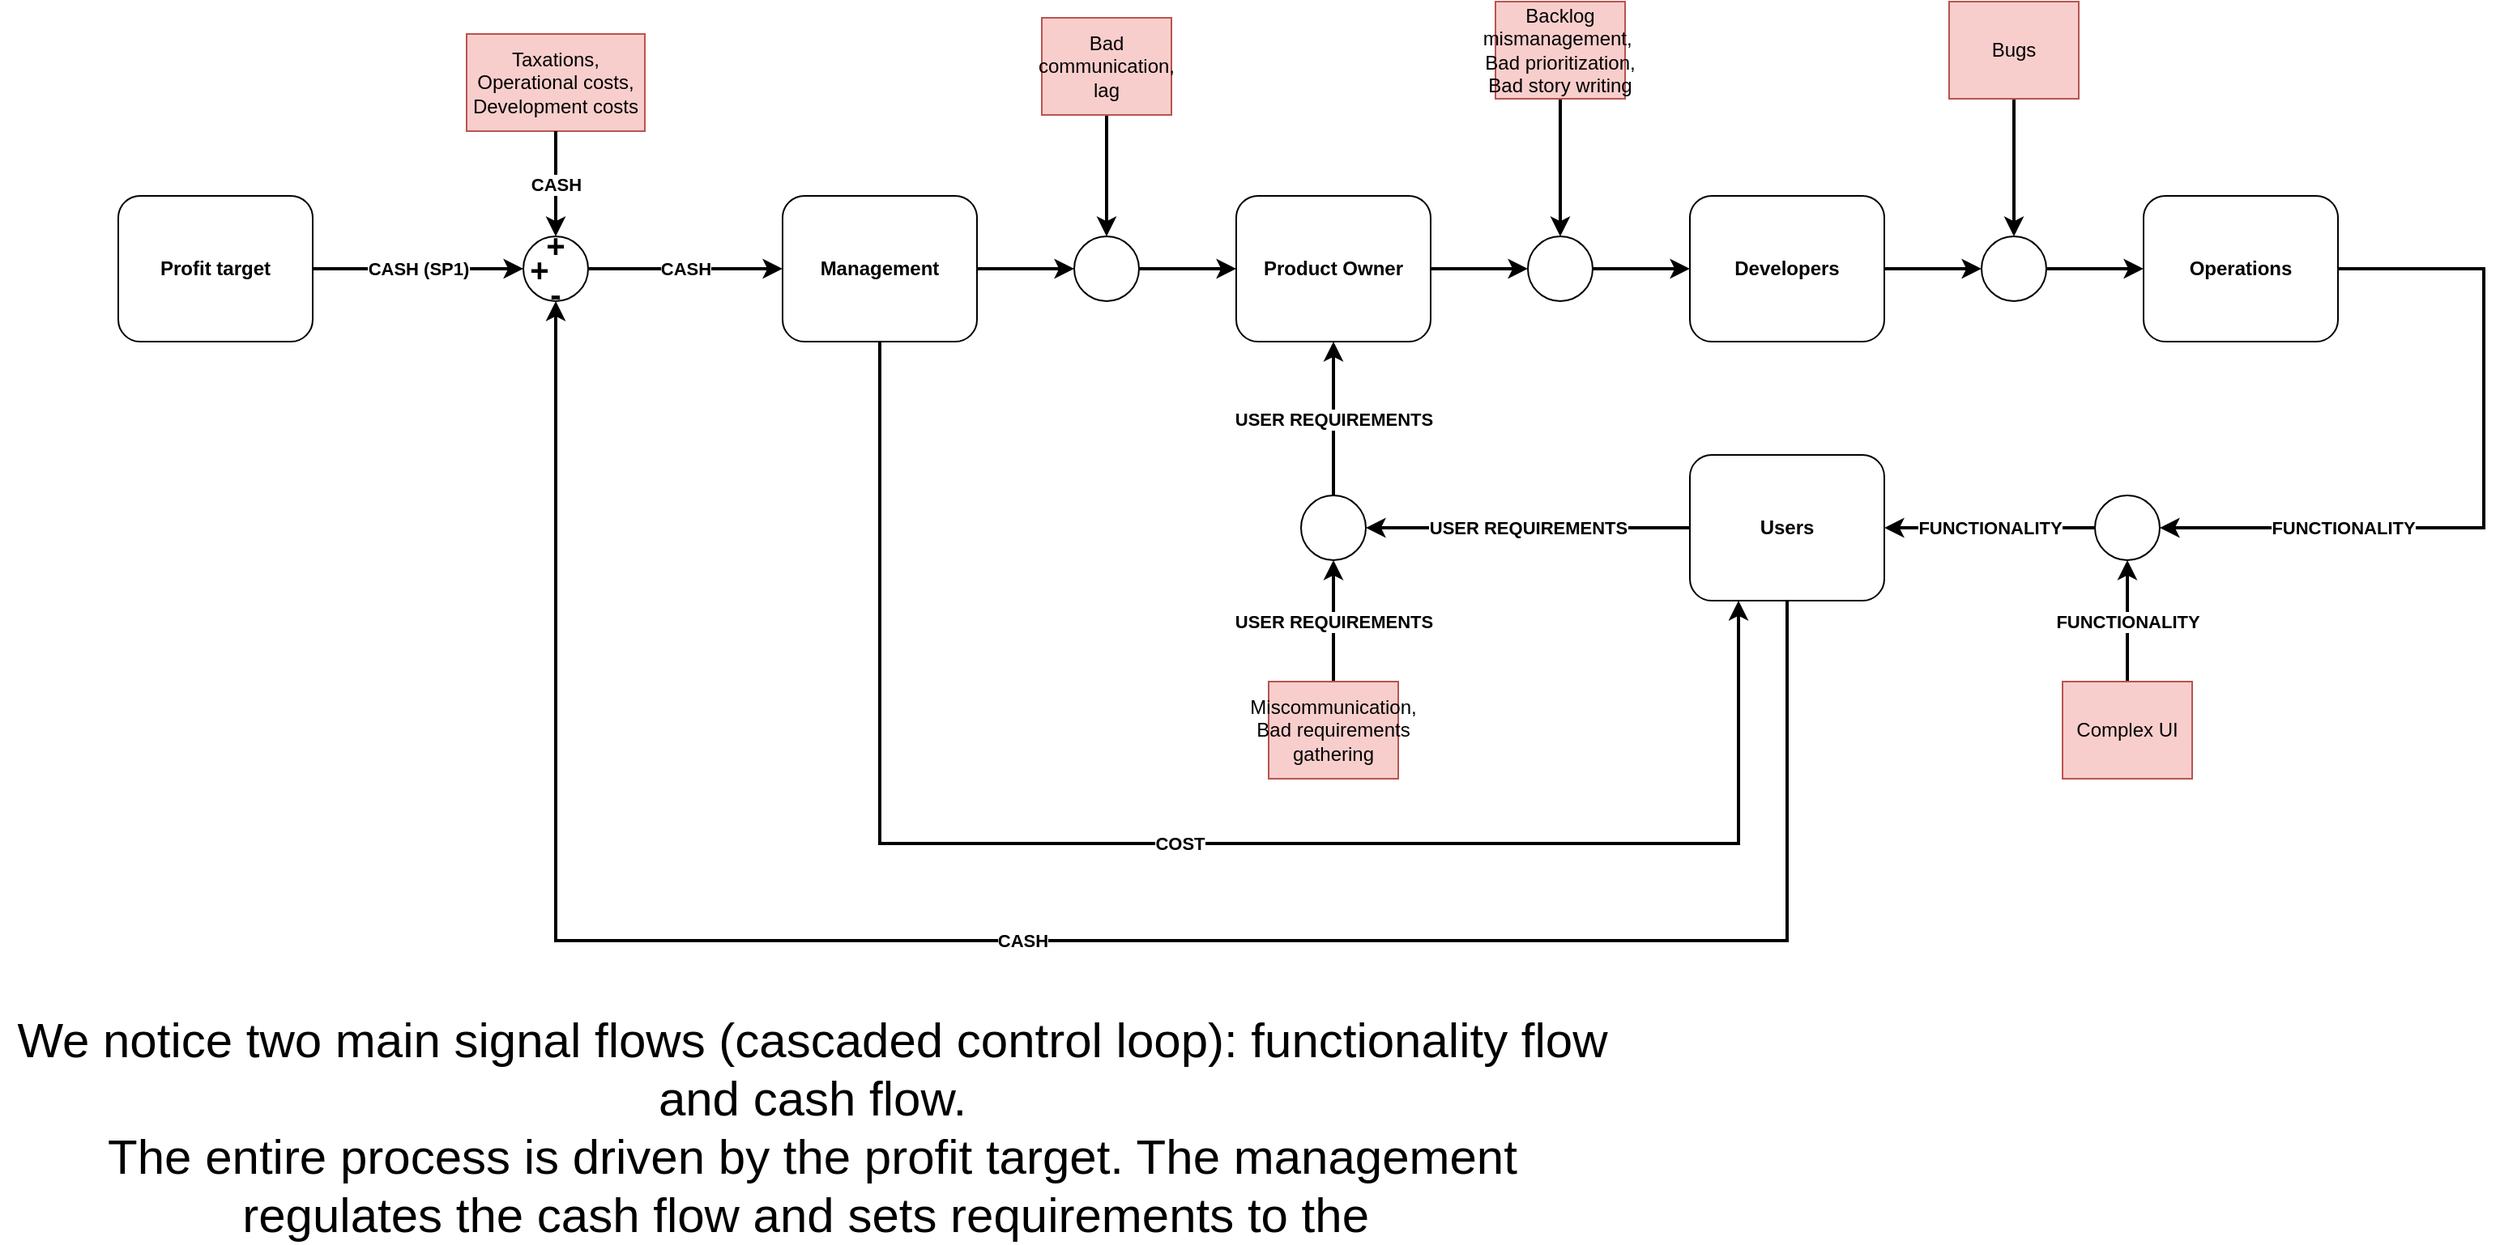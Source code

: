 <mxfile version="22.1.8" type="github">
  <diagram name="Page-1" id="kMi4MfaVG8bFLmQlTl4C">
    <mxGraphModel dx="2533" dy="1020" grid="1" gridSize="10" guides="1" tooltips="1" connect="1" arrows="1" fold="1" page="1" pageScale="1" pageWidth="827" pageHeight="1169" math="0" shadow="0">
      <root>
        <mxCell id="0" />
        <mxCell id="1" parent="0" />
        <mxCell id="jFcU7FumkJ6Ztm3b8WU0-35" style="edgeStyle=orthogonalEdgeStyle;rounded=0;orthogonalLoop=1;jettySize=auto;html=1;exitX=1;exitY=0.5;exitDx=0;exitDy=0;entryX=0;entryY=0.5;entryDx=0;entryDy=0;strokeWidth=2;" edge="1" parent="1" source="jFcU7FumkJ6Ztm3b8WU0-1" target="jFcU7FumkJ6Ztm3b8WU0-32">
          <mxGeometry relative="1" as="geometry" />
        </mxCell>
        <mxCell id="jFcU7FumkJ6Ztm3b8WU0-68" value="&lt;b&gt;COST&lt;/b&gt;" style="edgeStyle=orthogonalEdgeStyle;rounded=0;orthogonalLoop=1;jettySize=auto;html=1;exitX=0.5;exitY=1;exitDx=0;exitDy=0;entryX=0.25;entryY=1;entryDx=0;entryDy=0;strokeWidth=2;" edge="1" parent="1" source="jFcU7FumkJ6Ztm3b8WU0-1" target="jFcU7FumkJ6Ztm3b8WU0-7">
          <mxGeometry relative="1" as="geometry">
            <mxPoint x="100" y="480" as="targetPoint" />
            <Array as="points">
              <mxPoint x="-20" y="640" />
              <mxPoint x="510" y="640" />
            </Array>
          </mxGeometry>
        </mxCell>
        <mxCell id="jFcU7FumkJ6Ztm3b8WU0-1" value="Management" style="rounded=1;whiteSpace=wrap;html=1;fontStyle=1" vertex="1" parent="1">
          <mxGeometry x="-80" y="240" width="120" height="90" as="geometry" />
        </mxCell>
        <mxCell id="jFcU7FumkJ6Ztm3b8WU0-15" style="edgeStyle=orthogonalEdgeStyle;rounded=0;orthogonalLoop=1;jettySize=auto;html=1;exitX=1;exitY=0.5;exitDx=0;exitDy=0;entryX=0;entryY=0.5;entryDx=0;entryDy=0;strokeWidth=2;" edge="1" parent="1" source="jFcU7FumkJ6Ztm3b8WU0-2" target="jFcU7FumkJ6Ztm3b8WU0-14">
          <mxGeometry relative="1" as="geometry" />
        </mxCell>
        <mxCell id="jFcU7FumkJ6Ztm3b8WU0-2" value="Product Owner" style="rounded=1;whiteSpace=wrap;html=1;fontStyle=1" vertex="1" parent="1">
          <mxGeometry x="200" y="240" width="120" height="90" as="geometry" />
        </mxCell>
        <mxCell id="jFcU7FumkJ6Ztm3b8WU0-13" style="edgeStyle=orthogonalEdgeStyle;rounded=0;orthogonalLoop=1;jettySize=auto;html=1;exitX=1;exitY=0.5;exitDx=0;exitDy=0;entryX=0;entryY=0.5;entryDx=0;entryDy=0;strokeWidth=2;" edge="1" parent="1" source="jFcU7FumkJ6Ztm3b8WU0-3" target="jFcU7FumkJ6Ztm3b8WU0-8">
          <mxGeometry relative="1" as="geometry" />
        </mxCell>
        <mxCell id="jFcU7FumkJ6Ztm3b8WU0-3" value="Developers" style="rounded=1;whiteSpace=wrap;html=1;fontStyle=1" vertex="1" parent="1">
          <mxGeometry x="480" y="240" width="120" height="90" as="geometry" />
        </mxCell>
        <mxCell id="jFcU7FumkJ6Ztm3b8WU0-27" value="&lt;b&gt;FUNCTIONALITY&lt;/b&gt;" style="edgeStyle=orthogonalEdgeStyle;rounded=0;orthogonalLoop=1;jettySize=auto;html=1;exitX=1;exitY=0.5;exitDx=0;exitDy=0;entryX=1;entryY=0.5;entryDx=0;entryDy=0;strokeWidth=2;" edge="1" parent="1" source="jFcU7FumkJ6Ztm3b8WU0-4" target="jFcU7FumkJ6Ztm3b8WU0-26">
          <mxGeometry x="0.5" relative="1" as="geometry">
            <Array as="points">
              <mxPoint x="970" y="285" />
              <mxPoint x="970" y="445" />
            </Array>
            <mxPoint as="offset" />
          </mxGeometry>
        </mxCell>
        <mxCell id="jFcU7FumkJ6Ztm3b8WU0-4" value="Operations" style="rounded=1;whiteSpace=wrap;html=1;fontStyle=1" vertex="1" parent="1">
          <mxGeometry x="760" y="240" width="120" height="90" as="geometry" />
        </mxCell>
        <mxCell id="jFcU7FumkJ6Ztm3b8WU0-20" value="&lt;b&gt;USER REQUIREMENTS&lt;/b&gt;" style="edgeStyle=orthogonalEdgeStyle;rounded=0;orthogonalLoop=1;jettySize=auto;html=1;exitX=0;exitY=0.5;exitDx=0;exitDy=0;entryX=1;entryY=0.5;entryDx=0;entryDy=0;strokeWidth=2;" edge="1" parent="1" source="jFcU7FumkJ6Ztm3b8WU0-7" target="jFcU7FumkJ6Ztm3b8WU0-21">
          <mxGeometry relative="1" as="geometry">
            <mxPoint x="360" y="445.241" as="targetPoint" />
          </mxGeometry>
        </mxCell>
        <mxCell id="jFcU7FumkJ6Ztm3b8WU0-37" value="&lt;b&gt;CASH&lt;/b&gt;" style="edgeStyle=orthogonalEdgeStyle;rounded=0;orthogonalLoop=1;jettySize=auto;html=1;exitX=0.5;exitY=1;exitDx=0;exitDy=0;entryX=0.5;entryY=1;entryDx=0;entryDy=0;strokeWidth=2;jumpStyle=arc;" edge="1" parent="1" source="jFcU7FumkJ6Ztm3b8WU0-7" target="jFcU7FumkJ6Ztm3b8WU0-53">
          <mxGeometry relative="1" as="geometry">
            <mxPoint x="-20" y="550" as="targetPoint" />
            <Array as="points">
              <mxPoint x="540" y="700" />
              <mxPoint x="-220" y="700" />
            </Array>
          </mxGeometry>
        </mxCell>
        <mxCell id="jFcU7FumkJ6Ztm3b8WU0-7" value="Users" style="rounded=1;whiteSpace=wrap;html=1;fontStyle=1" vertex="1" parent="1">
          <mxGeometry x="480" y="400" width="120" height="90" as="geometry" />
        </mxCell>
        <mxCell id="jFcU7FumkJ6Ztm3b8WU0-12" style="edgeStyle=orthogonalEdgeStyle;rounded=0;orthogonalLoop=1;jettySize=auto;html=1;exitX=1;exitY=0.5;exitDx=0;exitDy=0;entryX=0;entryY=0.5;entryDx=0;entryDy=0;strokeWidth=2;" edge="1" parent="1" source="jFcU7FumkJ6Ztm3b8WU0-8" target="jFcU7FumkJ6Ztm3b8WU0-4">
          <mxGeometry relative="1" as="geometry" />
        </mxCell>
        <mxCell id="jFcU7FumkJ6Ztm3b8WU0-8" value="" style="ellipse;whiteSpace=wrap;html=1;aspect=fixed;" vertex="1" parent="1">
          <mxGeometry x="660" y="265" width="40" height="40" as="geometry" />
        </mxCell>
        <mxCell id="jFcU7FumkJ6Ztm3b8WU0-11" style="edgeStyle=orthogonalEdgeStyle;rounded=0;orthogonalLoop=1;jettySize=auto;html=1;exitX=0.5;exitY=1;exitDx=0;exitDy=0;entryX=0.5;entryY=0;entryDx=0;entryDy=0;strokeWidth=2;" edge="1" parent="1" source="jFcU7FumkJ6Ztm3b8WU0-9" target="jFcU7FumkJ6Ztm3b8WU0-8">
          <mxGeometry relative="1" as="geometry" />
        </mxCell>
        <mxCell id="jFcU7FumkJ6Ztm3b8WU0-9" value="Bugs" style="rounded=0;whiteSpace=wrap;html=1;fillColor=#f8cecc;strokeColor=#b85450;" vertex="1" parent="1">
          <mxGeometry x="640" y="120" width="80" height="60" as="geometry" />
        </mxCell>
        <mxCell id="jFcU7FumkJ6Ztm3b8WU0-16" style="edgeStyle=orthogonalEdgeStyle;rounded=0;orthogonalLoop=1;jettySize=auto;html=1;exitX=1;exitY=0.5;exitDx=0;exitDy=0;entryX=0;entryY=0.5;entryDx=0;entryDy=0;strokeWidth=2;" edge="1" parent="1" source="jFcU7FumkJ6Ztm3b8WU0-14" target="jFcU7FumkJ6Ztm3b8WU0-3">
          <mxGeometry relative="1" as="geometry">
            <mxPoint x="470" y="280" as="targetPoint" />
          </mxGeometry>
        </mxCell>
        <mxCell id="jFcU7FumkJ6Ztm3b8WU0-14" value="" style="ellipse;whiteSpace=wrap;html=1;aspect=fixed;" vertex="1" parent="1">
          <mxGeometry x="380" y="265" width="40" height="40" as="geometry" />
        </mxCell>
        <mxCell id="jFcU7FumkJ6Ztm3b8WU0-19" style="edgeStyle=orthogonalEdgeStyle;rounded=0;orthogonalLoop=1;jettySize=auto;html=1;exitX=0.5;exitY=1;exitDx=0;exitDy=0;entryX=0.5;entryY=0;entryDx=0;entryDy=0;strokeWidth=2;" edge="1" parent="1" source="jFcU7FumkJ6Ztm3b8WU0-18" target="jFcU7FumkJ6Ztm3b8WU0-14">
          <mxGeometry relative="1" as="geometry" />
        </mxCell>
        <mxCell id="jFcU7FumkJ6Ztm3b8WU0-18" value="Backlog mismanagement,&amp;nbsp;&lt;br&gt;Bad prioritization,&lt;br&gt;Bad story writing" style="rounded=0;whiteSpace=wrap;html=1;fillColor=#f8cecc;strokeColor=#b85450;" vertex="1" parent="1">
          <mxGeometry x="360" y="120" width="80" height="60" as="geometry" />
        </mxCell>
        <mxCell id="jFcU7FumkJ6Ztm3b8WU0-22" value="&lt;b style=&quot;border-color: var(--border-color); color: rgb(0, 0, 0); font-family: Helvetica; font-size: 11px; font-style: normal; font-variant-ligatures: normal; font-variant-caps: normal; letter-spacing: normal; orphans: 2; text-align: center; text-indent: 0px; text-transform: none; widows: 2; word-spacing: 0px; -webkit-text-stroke-width: 0px; text-decoration-thickness: initial; text-decoration-style: initial; text-decoration-color: initial;&quot;&gt;USER REQUIREMENTS&lt;/b&gt;" style="edgeStyle=orthogonalEdgeStyle;rounded=0;orthogonalLoop=1;jettySize=auto;html=1;exitX=0.5;exitY=0;exitDx=0;exitDy=0;entryX=0.5;entryY=1;entryDx=0;entryDy=0;strokeWidth=2;" edge="1" parent="1" source="jFcU7FumkJ6Ztm3b8WU0-21" target="jFcU7FumkJ6Ztm3b8WU0-2">
          <mxGeometry relative="1" as="geometry" />
        </mxCell>
        <mxCell id="jFcU7FumkJ6Ztm3b8WU0-21" value="" style="ellipse;whiteSpace=wrap;html=1;aspect=fixed;" vertex="1" parent="1">
          <mxGeometry x="240" y="425" width="40" height="40" as="geometry" />
        </mxCell>
        <mxCell id="jFcU7FumkJ6Ztm3b8WU0-25" value="&lt;b style=&quot;border-color: var(--border-color); color: rgb(0, 0, 0); font-family: Helvetica; font-size: 11px; font-style: normal; font-variant-ligatures: normal; font-variant-caps: normal; letter-spacing: normal; orphans: 2; text-align: center; text-indent: 0px; text-transform: none; widows: 2; word-spacing: 0px; -webkit-text-stroke-width: 0px; text-decoration-thickness: initial; text-decoration-style: initial; text-decoration-color: initial;&quot;&gt;USER REQUIREMENTS&lt;/b&gt;" style="edgeStyle=orthogonalEdgeStyle;rounded=0;orthogonalLoop=1;jettySize=auto;html=1;exitX=0.5;exitY=0;exitDx=0;exitDy=0;entryX=0.5;entryY=1;entryDx=0;entryDy=0;strokeWidth=2;" edge="1" parent="1" source="jFcU7FumkJ6Ztm3b8WU0-24" target="jFcU7FumkJ6Ztm3b8WU0-21">
          <mxGeometry relative="1" as="geometry" />
        </mxCell>
        <mxCell id="jFcU7FumkJ6Ztm3b8WU0-24" value="Miscommunication,&lt;br&gt;Bad requirements gathering" style="rounded=0;whiteSpace=wrap;html=1;fillColor=#f8cecc;strokeColor=#b85450;" vertex="1" parent="1">
          <mxGeometry x="220" y="540" width="80" height="60" as="geometry" />
        </mxCell>
        <mxCell id="jFcU7FumkJ6Ztm3b8WU0-28" value="&lt;b style=&quot;border-color: var(--border-color); color: rgb(0, 0, 0); font-family: Helvetica; font-size: 11px; font-style: normal; font-variant-ligatures: normal; font-variant-caps: normal; letter-spacing: normal; orphans: 2; text-align: center; text-indent: 0px; text-transform: none; widows: 2; word-spacing: 0px; -webkit-text-stroke-width: 0px; text-decoration-thickness: initial; text-decoration-style: initial; text-decoration-color: initial;&quot;&gt;FUNCTIONALITY&lt;/b&gt;" style="edgeStyle=orthogonalEdgeStyle;rounded=0;orthogonalLoop=1;jettySize=auto;html=1;exitX=0;exitY=0.5;exitDx=0;exitDy=0;strokeWidth=2;" edge="1" parent="1" source="jFcU7FumkJ6Ztm3b8WU0-26" target="jFcU7FumkJ6Ztm3b8WU0-7">
          <mxGeometry relative="1" as="geometry" />
        </mxCell>
        <mxCell id="jFcU7FumkJ6Ztm3b8WU0-26" value="" style="ellipse;whiteSpace=wrap;html=1;aspect=fixed;" vertex="1" parent="1">
          <mxGeometry x="730" y="425" width="40" height="40" as="geometry" />
        </mxCell>
        <mxCell id="jFcU7FumkJ6Ztm3b8WU0-30" value="&lt;b style=&quot;border-color: var(--border-color); color: rgb(0, 0, 0); font-family: Helvetica; font-size: 11px; font-style: normal; font-variant-ligatures: normal; font-variant-caps: normal; letter-spacing: normal; orphans: 2; text-align: center; text-indent: 0px; text-transform: none; widows: 2; word-spacing: 0px; -webkit-text-stroke-width: 0px; text-decoration-thickness: initial; text-decoration-style: initial; text-decoration-color: initial;&quot;&gt;FUNCTIONALITY&lt;/b&gt;" style="edgeStyle=orthogonalEdgeStyle;rounded=0;orthogonalLoop=1;jettySize=auto;html=1;exitX=0.5;exitY=0;exitDx=0;exitDy=0;entryX=0.5;entryY=1;entryDx=0;entryDy=0;strokeWidth=2;" edge="1" parent="1" source="jFcU7FumkJ6Ztm3b8WU0-29" target="jFcU7FumkJ6Ztm3b8WU0-26">
          <mxGeometry relative="1" as="geometry" />
        </mxCell>
        <mxCell id="jFcU7FumkJ6Ztm3b8WU0-29" value="Complex UI" style="rounded=0;whiteSpace=wrap;html=1;fillColor=#f8cecc;strokeColor=#b85450;" vertex="1" parent="1">
          <mxGeometry x="710" y="540" width="80" height="60" as="geometry" />
        </mxCell>
        <mxCell id="jFcU7FumkJ6Ztm3b8WU0-33" style="edgeStyle=orthogonalEdgeStyle;rounded=0;orthogonalLoop=1;jettySize=auto;html=1;exitX=0.5;exitY=1;exitDx=0;exitDy=0;entryX=0.5;entryY=0;entryDx=0;entryDy=0;strokeWidth=2;" edge="1" parent="1" source="jFcU7FumkJ6Ztm3b8WU0-31" target="jFcU7FumkJ6Ztm3b8WU0-32">
          <mxGeometry relative="1" as="geometry" />
        </mxCell>
        <mxCell id="jFcU7FumkJ6Ztm3b8WU0-31" value="Bad communication,&lt;br&gt;lag" style="rounded=0;whiteSpace=wrap;html=1;fillColor=#f8cecc;strokeColor=#b85450;" vertex="1" parent="1">
          <mxGeometry x="80" y="130" width="80" height="60" as="geometry" />
        </mxCell>
        <mxCell id="jFcU7FumkJ6Ztm3b8WU0-34" style="edgeStyle=orthogonalEdgeStyle;rounded=0;orthogonalLoop=1;jettySize=auto;html=1;exitX=1;exitY=0.5;exitDx=0;exitDy=0;entryX=0;entryY=0.5;entryDx=0;entryDy=0;strokeWidth=2;" edge="1" parent="1" source="jFcU7FumkJ6Ztm3b8WU0-32" target="jFcU7FumkJ6Ztm3b8WU0-2">
          <mxGeometry relative="1" as="geometry" />
        </mxCell>
        <mxCell id="jFcU7FumkJ6Ztm3b8WU0-32" value="" style="ellipse;whiteSpace=wrap;html=1;aspect=fixed;" vertex="1" parent="1">
          <mxGeometry x="100" y="265" width="40" height="40" as="geometry" />
        </mxCell>
        <mxCell id="jFcU7FumkJ6Ztm3b8WU0-46" value="&lt;b&gt;CASH (SP1)&lt;/b&gt;" style="edgeStyle=orthogonalEdgeStyle;rounded=0;orthogonalLoop=1;jettySize=auto;html=1;exitX=1;exitY=0.5;exitDx=0;exitDy=0;strokeWidth=2;entryX=0;entryY=0.5;entryDx=0;entryDy=0;" edge="1" parent="1" source="jFcU7FumkJ6Ztm3b8WU0-47" target="jFcU7FumkJ6Ztm3b8WU0-53">
          <mxGeometry relative="1" as="geometry">
            <mxPoint x="-420" y="390" as="sourcePoint" />
            <mxPoint x="-260" y="285" as="targetPoint" />
          </mxGeometry>
        </mxCell>
        <mxCell id="jFcU7FumkJ6Ztm3b8WU0-47" value="Profit target" style="rounded=1;whiteSpace=wrap;html=1;fontStyle=1" vertex="1" parent="1">
          <mxGeometry x="-490" y="240" width="120" height="90" as="geometry" />
        </mxCell>
        <mxCell id="jFcU7FumkJ6Ztm3b8WU0-58" value="&lt;b&gt;CASH&lt;/b&gt;" style="edgeStyle=orthogonalEdgeStyle;rounded=0;orthogonalLoop=1;jettySize=auto;html=1;exitX=1;exitY=0.5;exitDx=0;exitDy=0;entryX=0;entryY=0.5;entryDx=0;entryDy=0;strokeWidth=2;" edge="1" parent="1" source="jFcU7FumkJ6Ztm3b8WU0-53" target="jFcU7FumkJ6Ztm3b8WU0-1">
          <mxGeometry relative="1" as="geometry" />
        </mxCell>
        <mxCell id="jFcU7FumkJ6Ztm3b8WU0-53" value="" style="ellipse;whiteSpace=wrap;html=1;aspect=fixed;" vertex="1" parent="1">
          <mxGeometry x="-240" y="265" width="40" height="40" as="geometry" />
        </mxCell>
        <mxCell id="jFcU7FumkJ6Ztm3b8WU0-55" value="Taxations,&lt;br&gt;Operational costs,&lt;br&gt;Development costs" style="rounded=0;whiteSpace=wrap;html=1;fillColor=#f8cecc;strokeColor=#b85450;" vertex="1" parent="1">
          <mxGeometry x="-275" y="140" width="110" height="60" as="geometry" />
        </mxCell>
        <mxCell id="jFcU7FumkJ6Ztm3b8WU0-56" value="&lt;b&gt;CASH&lt;/b&gt;" style="edgeStyle=orthogonalEdgeStyle;rounded=0;orthogonalLoop=1;jettySize=auto;html=1;exitX=0.5;exitY=1;exitDx=0;exitDy=0;strokeWidth=2;entryX=0.5;entryY=0;entryDx=0;entryDy=0;" edge="1" parent="1" source="jFcU7FumkJ6Ztm3b8WU0-55" target="jFcU7FumkJ6Ztm3b8WU0-53">
          <mxGeometry relative="1" as="geometry">
            <mxPoint x="-130" y="530" as="sourcePoint" />
            <mxPoint x="-220" y="260" as="targetPoint" />
          </mxGeometry>
        </mxCell>
        <mxCell id="jFcU7FumkJ6Ztm3b8WU0-60" value="&lt;font size=&quot;1&quot; style=&quot;&quot;&gt;&lt;b style=&quot;font-size: 20px;&quot;&gt;+&lt;/b&gt;&lt;/font&gt;" style="text;html=1;strokeColor=none;fillColor=none;align=center;verticalAlign=middle;whiteSpace=wrap;rounded=0;" vertex="1" parent="1">
          <mxGeometry x="-240" y="280" width="20" height="10" as="geometry" />
        </mxCell>
        <mxCell id="jFcU7FumkJ6Ztm3b8WU0-62" value="&lt;font size=&quot;1&quot; style=&quot;&quot;&gt;&lt;b style=&quot;font-size: 20px;&quot;&gt;+&lt;/b&gt;&lt;/font&gt;" style="text;html=1;strokeColor=none;fillColor=none;align=center;verticalAlign=middle;whiteSpace=wrap;rounded=0;" vertex="1" parent="1">
          <mxGeometry x="-230" y="265" width="20" height="10" as="geometry" />
        </mxCell>
        <mxCell id="jFcU7FumkJ6Ztm3b8WU0-63" value="&lt;font size=&quot;1&quot; style=&quot;&quot;&gt;&lt;b style=&quot;font-size: 20px;&quot;&gt;-&lt;/b&gt;&lt;/font&gt;" style="text;html=1;strokeColor=none;fillColor=none;align=center;verticalAlign=middle;whiteSpace=wrap;rounded=0;" vertex="1" parent="1">
          <mxGeometry x="-230" y="295" width="20" height="10" as="geometry" />
        </mxCell>
        <mxCell id="jFcU7FumkJ6Ztm3b8WU0-71" value="&lt;font style=&quot;font-size: 30px;&quot;&gt;We notice two main signal flows (cascaded control loop): functionality flow and cash flow. &lt;br&gt;The entire process is driven by the profit target. The management regulates the cash flow and sets requirements to the&amp;nbsp;&lt;/font&gt;" style="text;html=1;strokeColor=none;fillColor=none;align=center;verticalAlign=middle;whiteSpace=wrap;rounded=0;" vertex="1" parent="1">
          <mxGeometry x="-563" y="800" width="1003" height="30" as="geometry" />
        </mxCell>
      </root>
    </mxGraphModel>
  </diagram>
</mxfile>
